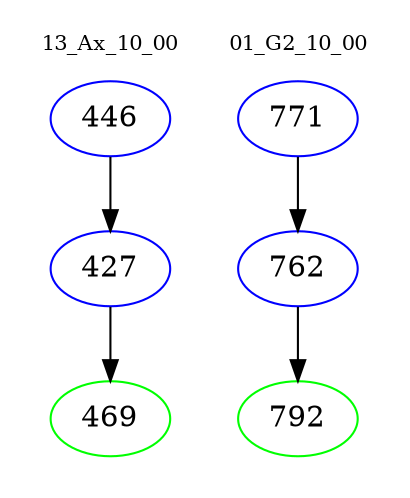 digraph{
subgraph cluster_0 {
color = white
label = "13_Ax_10_00";
fontsize=10;
T0_446 [label="446", color="blue"]
T0_446 -> T0_427 [color="black"]
T0_427 [label="427", color="blue"]
T0_427 -> T0_469 [color="black"]
T0_469 [label="469", color="green"]
}
subgraph cluster_1 {
color = white
label = "01_G2_10_00";
fontsize=10;
T1_771 [label="771", color="blue"]
T1_771 -> T1_762 [color="black"]
T1_762 [label="762", color="blue"]
T1_762 -> T1_792 [color="black"]
T1_792 [label="792", color="green"]
}
}
